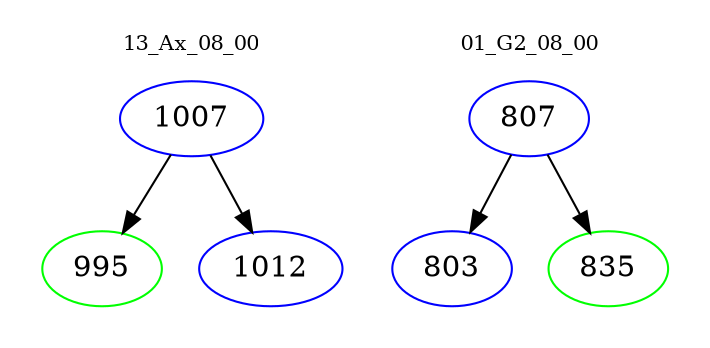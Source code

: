 digraph{
subgraph cluster_0 {
color = white
label = "13_Ax_08_00";
fontsize=10;
T0_1007 [label="1007", color="blue"]
T0_1007 -> T0_995 [color="black"]
T0_995 [label="995", color="green"]
T0_1007 -> T0_1012 [color="black"]
T0_1012 [label="1012", color="blue"]
}
subgraph cluster_1 {
color = white
label = "01_G2_08_00";
fontsize=10;
T1_807 [label="807", color="blue"]
T1_807 -> T1_803 [color="black"]
T1_803 [label="803", color="blue"]
T1_807 -> T1_835 [color="black"]
T1_835 [label="835", color="green"]
}
}
